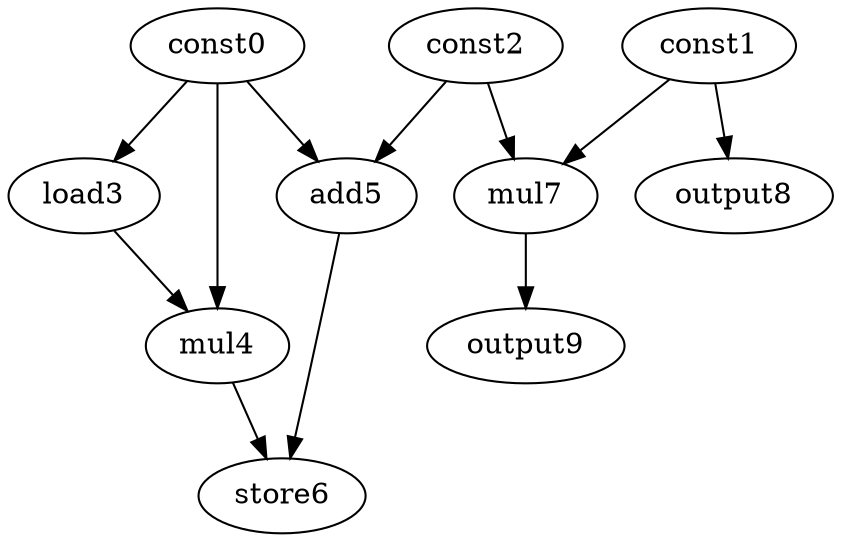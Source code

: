 digraph G { 
const0[opcode=const]; 
const1[opcode=const]; 
const2[opcode=const]; 
load3[opcode=load]; 
mul4[opcode=mul]; 
add5[opcode=add]; 
store6[opcode=store]; 
mul7[opcode=mul]; 
output8[opcode=output]; 
output9[opcode=output]; 
const0->load3[operand=0];
const0->add5[operand=0];
const2->add5[operand=1];
const1->mul7[operand=0];
const2->mul7[operand=1];
const1->output8[operand=0];
const0->mul4[operand=0];
load3->mul4[operand=1];
mul7->output9[operand=0];
mul4->store6[operand=0];
add5->store6[operand=1];
}
